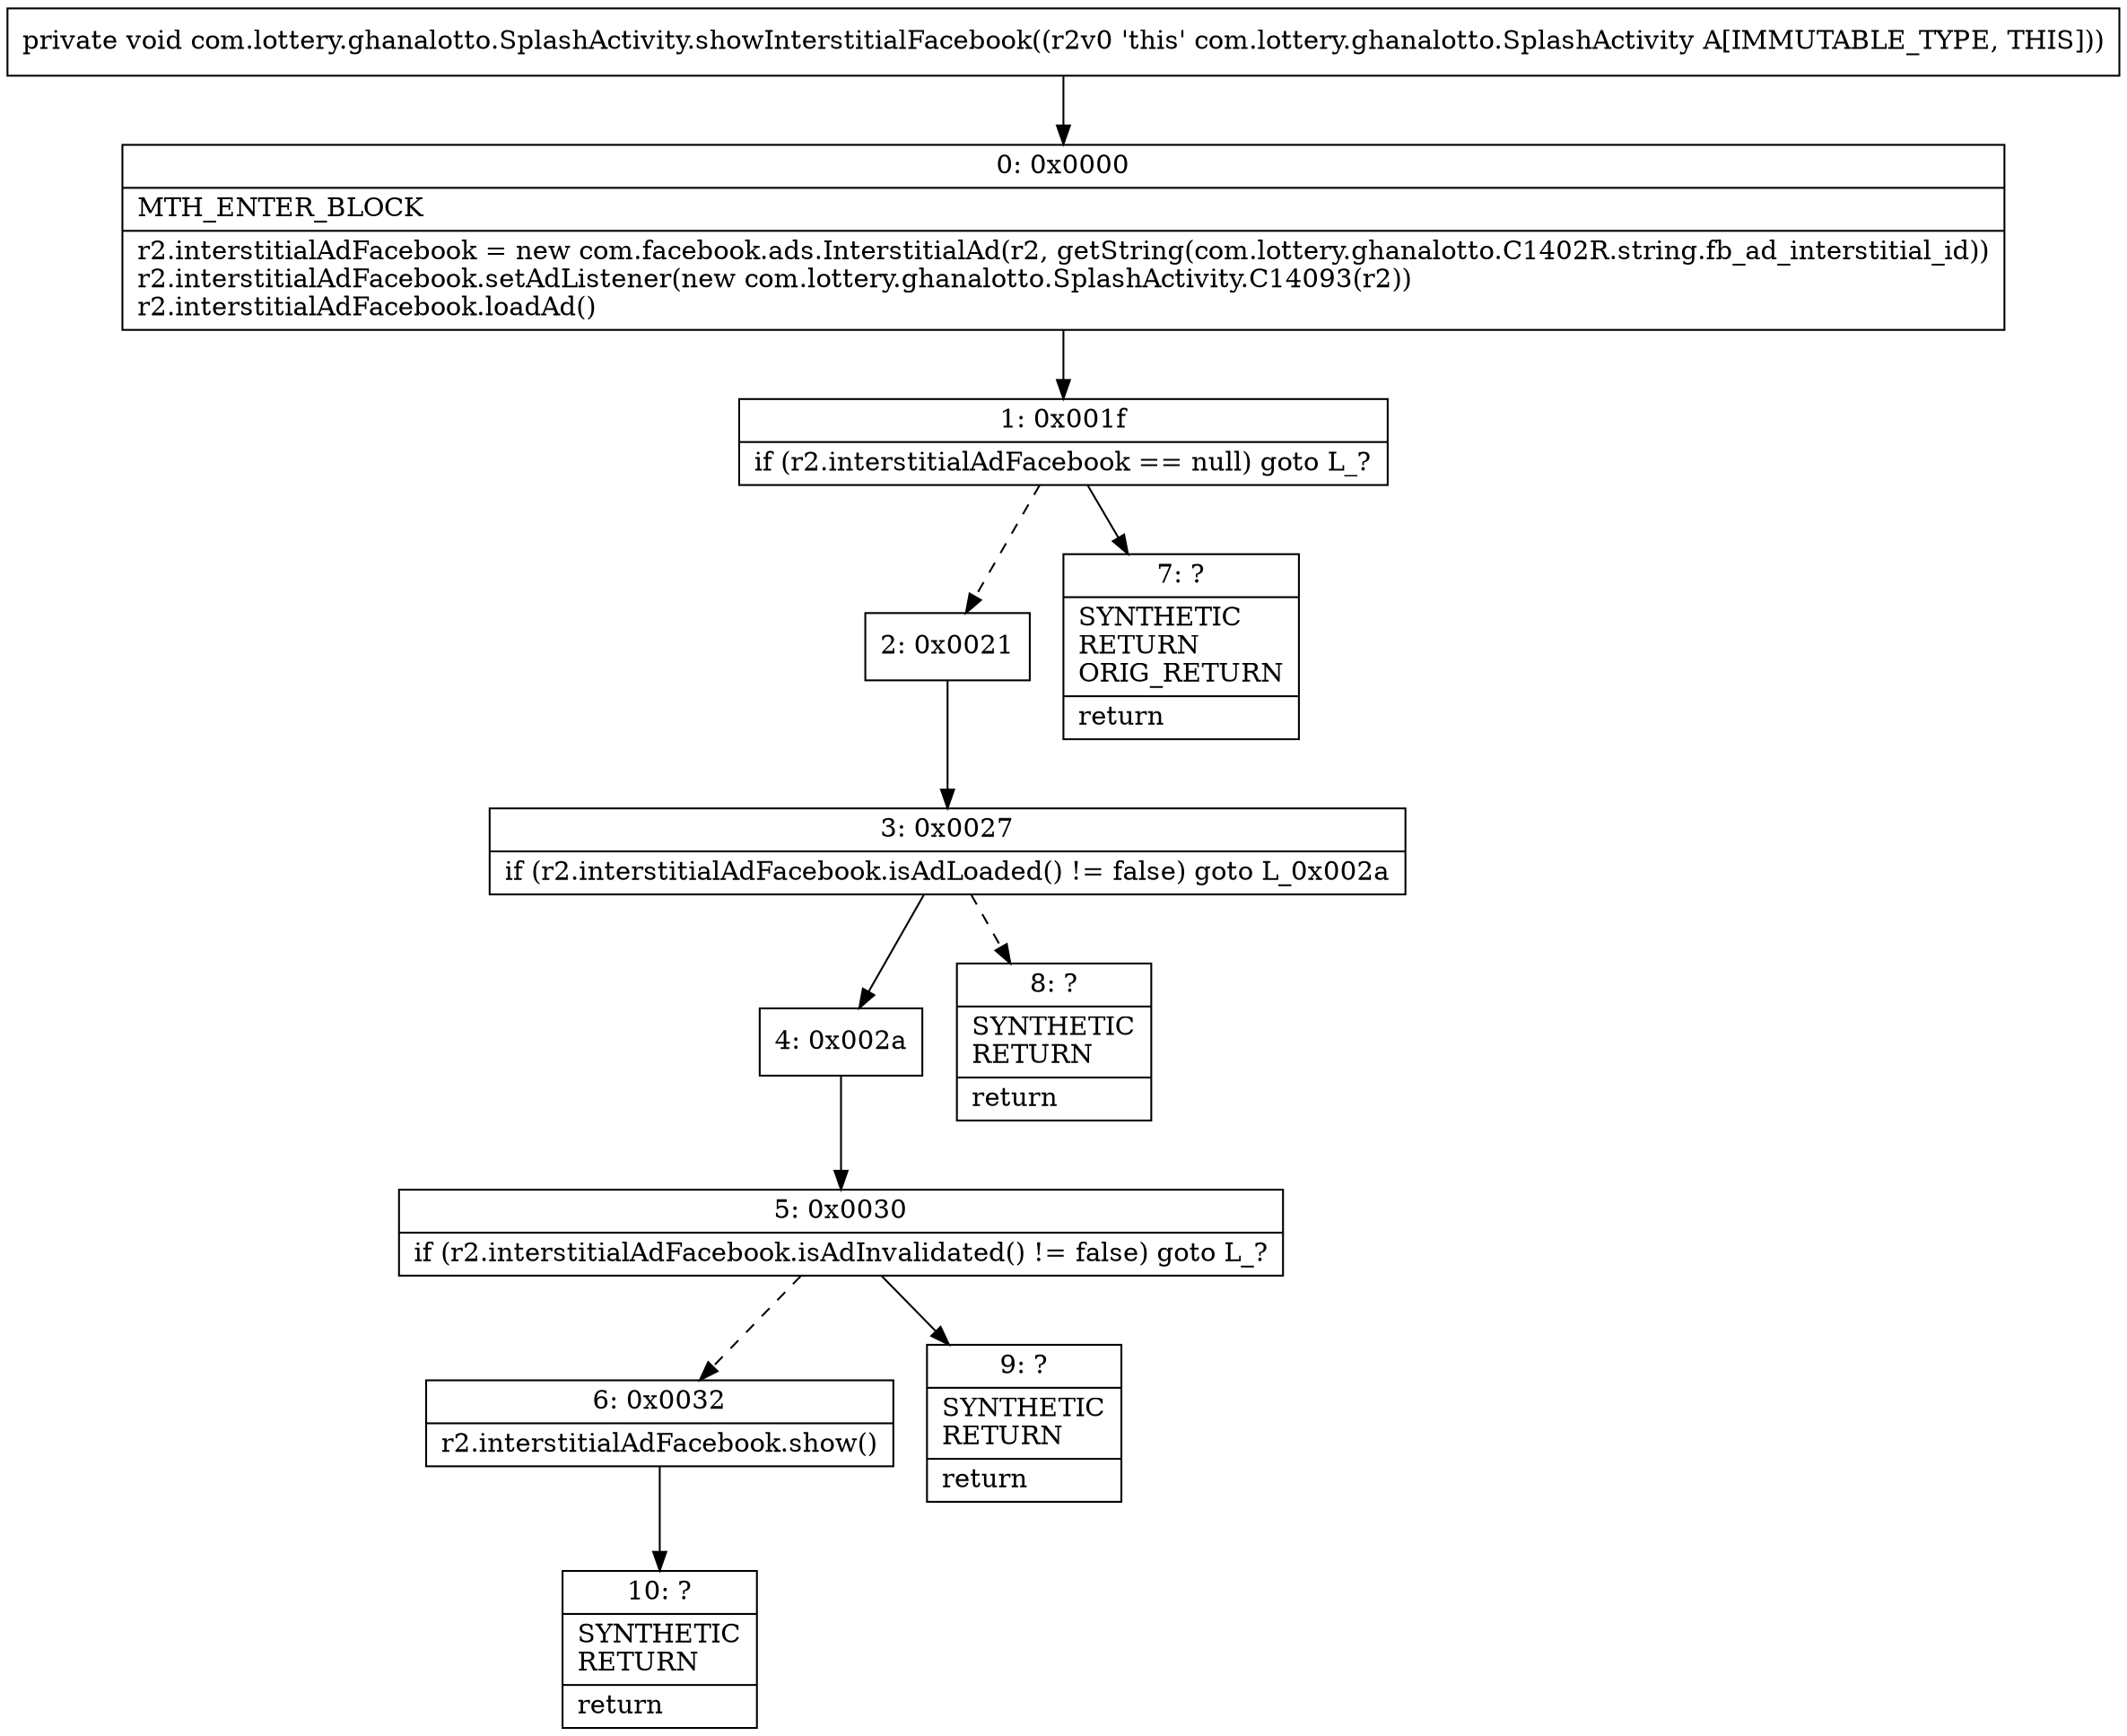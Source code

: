 digraph "CFG forcom.lottery.ghanalotto.SplashActivity.showInterstitialFacebook()V" {
Node_0 [shape=record,label="{0\:\ 0x0000|MTH_ENTER_BLOCK\l|r2.interstitialAdFacebook = new com.facebook.ads.InterstitialAd(r2, getString(com.lottery.ghanalotto.C1402R.string.fb_ad_interstitial_id))\lr2.interstitialAdFacebook.setAdListener(new com.lottery.ghanalotto.SplashActivity.C14093(r2))\lr2.interstitialAdFacebook.loadAd()\l}"];
Node_1 [shape=record,label="{1\:\ 0x001f|if (r2.interstitialAdFacebook == null) goto L_?\l}"];
Node_2 [shape=record,label="{2\:\ 0x0021}"];
Node_3 [shape=record,label="{3\:\ 0x0027|if (r2.interstitialAdFacebook.isAdLoaded() != false) goto L_0x002a\l}"];
Node_4 [shape=record,label="{4\:\ 0x002a}"];
Node_5 [shape=record,label="{5\:\ 0x0030|if (r2.interstitialAdFacebook.isAdInvalidated() != false) goto L_?\l}"];
Node_6 [shape=record,label="{6\:\ 0x0032|r2.interstitialAdFacebook.show()\l}"];
Node_7 [shape=record,label="{7\:\ ?|SYNTHETIC\lRETURN\lORIG_RETURN\l|return\l}"];
Node_8 [shape=record,label="{8\:\ ?|SYNTHETIC\lRETURN\l|return\l}"];
Node_9 [shape=record,label="{9\:\ ?|SYNTHETIC\lRETURN\l|return\l}"];
Node_10 [shape=record,label="{10\:\ ?|SYNTHETIC\lRETURN\l|return\l}"];
MethodNode[shape=record,label="{private void com.lottery.ghanalotto.SplashActivity.showInterstitialFacebook((r2v0 'this' com.lottery.ghanalotto.SplashActivity A[IMMUTABLE_TYPE, THIS])) }"];
MethodNode -> Node_0;
Node_0 -> Node_1;
Node_1 -> Node_2[style=dashed];
Node_1 -> Node_7;
Node_2 -> Node_3;
Node_3 -> Node_4;
Node_3 -> Node_8[style=dashed];
Node_4 -> Node_5;
Node_5 -> Node_6[style=dashed];
Node_5 -> Node_9;
Node_6 -> Node_10;
}

